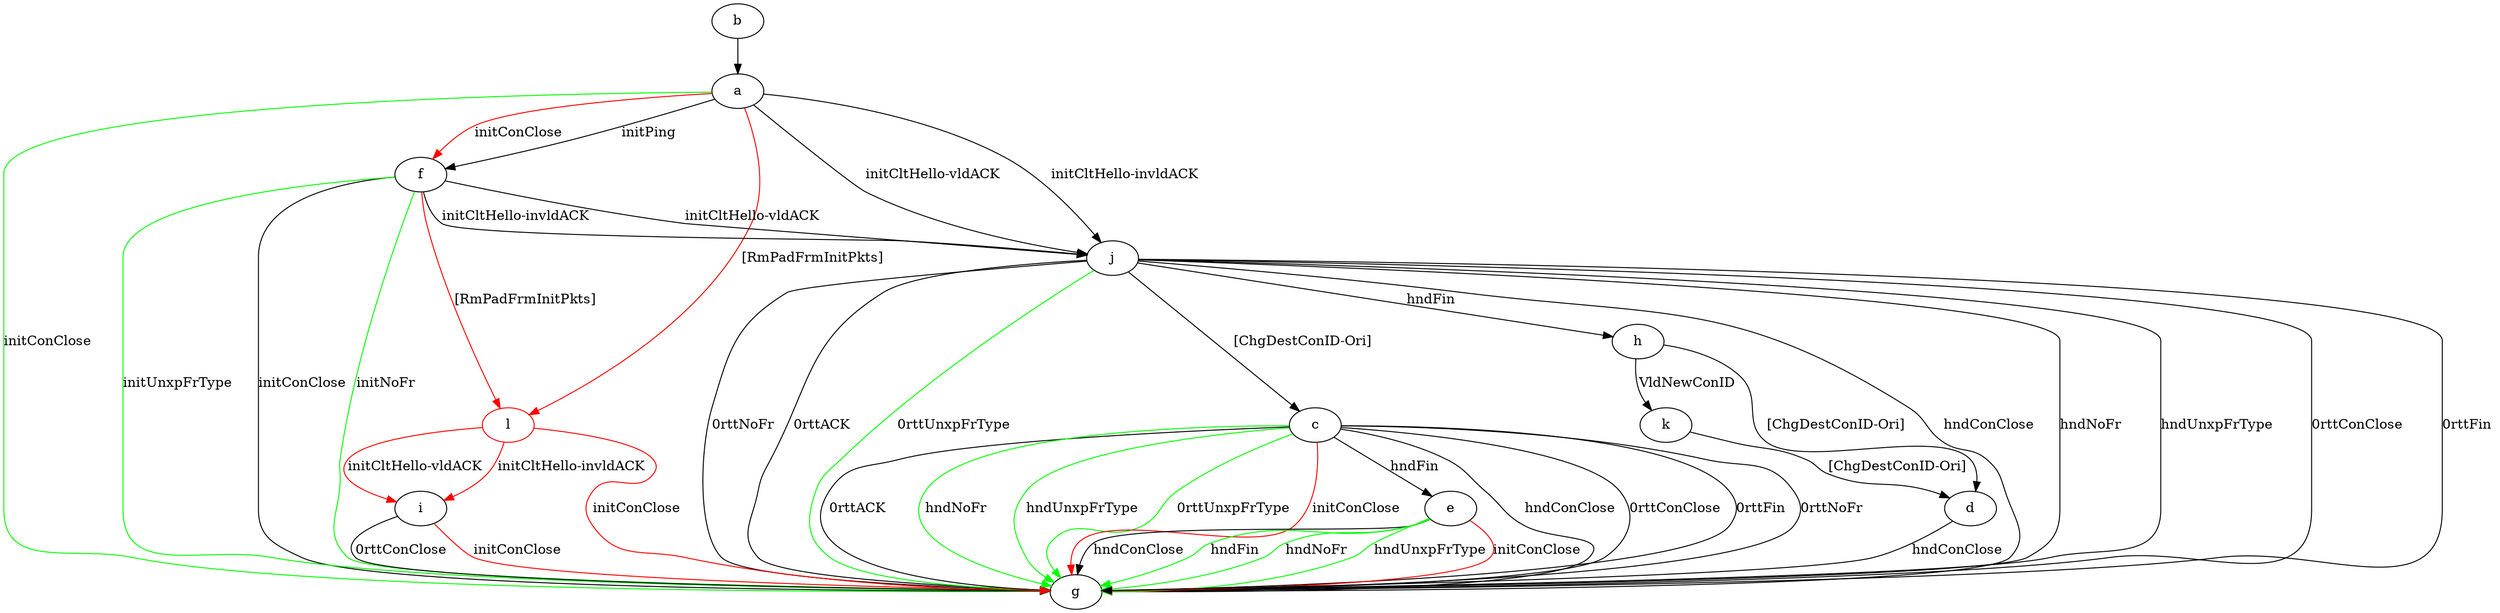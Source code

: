 digraph "" {
	a -> f	[key=0,
		label="initPing "];
	a -> f	[key=1,
		color=red,
		label="initConClose "];
	a -> g	[key=0,
		color=green,
		label="initConClose "];
	a -> j	[key=0,
		label="initCltHello-vldACK "];
	a -> j	[key=1,
		label="initCltHello-invldACK "];
	l	[color=red];
	a -> l	[key=0,
		color=red,
		label="[RmPadFrmInitPkts] "];
	b -> a	[key=0];
	c -> e	[key=0,
		label="hndFin "];
	c -> g	[key=0,
		label="hndConClose "];
	c -> g	[key=1,
		label="0rttConClose "];
	c -> g	[key=2,
		label="0rttFin "];
	c -> g	[key=3,
		label="0rttNoFr "];
	c -> g	[key=4,
		label="0rttACK "];
	c -> g	[key=5,
		color=green,
		label="hndNoFr "];
	c -> g	[key=6,
		color=green,
		label="hndUnxpFrType "];
	c -> g	[key=7,
		color=green,
		label="0rttUnxpFrType "];
	c -> g	[key=8,
		color=red,
		label="initConClose "];
	d -> g	[key=0,
		label="hndConClose "];
	e -> g	[key=0,
		label="hndConClose "];
	e -> g	[key=1,
		color=green,
		label="hndFin "];
	e -> g	[key=2,
		color=green,
		label="hndNoFr "];
	e -> g	[key=3,
		color=green,
		label="hndUnxpFrType "];
	e -> g	[key=4,
		color=red,
		label="initConClose "];
	f -> g	[key=0,
		label="initConClose "];
	f -> g	[key=1,
		color=green,
		label="initNoFr "];
	f -> g	[key=2,
		color=green,
		label="initUnxpFrType "];
	f -> j	[key=0,
		label="initCltHello-vldACK "];
	f -> j	[key=1,
		label="initCltHello-invldACK "];
	f -> l	[key=0,
		color=red,
		label="[RmPadFrmInitPkts] "];
	h -> d	[key=0,
		label="[ChgDestConID-Ori] "];
	h -> k	[key=0,
		label="VldNewConID "];
	i -> g	[key=0,
		label="0rttConClose "];
	i -> g	[key=1,
		color=red,
		label="initConClose "];
	j -> c	[key=0,
		label="[ChgDestConID-Ori] "];
	j -> g	[key=0,
		label="hndConClose "];
	j -> g	[key=1,
		label="hndNoFr "];
	j -> g	[key=2,
		label="hndUnxpFrType "];
	j -> g	[key=3,
		label="0rttConClose "];
	j -> g	[key=4,
		label="0rttFin "];
	j -> g	[key=5,
		label="0rttNoFr "];
	j -> g	[key=6,
		label="0rttACK "];
	j -> g	[key=7,
		color=green,
		label="0rttUnxpFrType "];
	j -> h	[key=0,
		label="hndFin "];
	k -> d	[key=0,
		label="[ChgDestConID-Ori] "];
	l -> g	[key=0,
		color=red,
		label="initConClose "];
	l -> i	[key=0,
		color=red,
		label="initCltHello-vldACK "];
	l -> i	[key=1,
		color=red,
		label="initCltHello-invldACK "];
}
